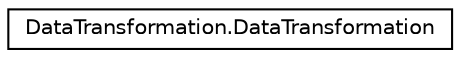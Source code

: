 digraph "Graphical Class Hierarchy"
{
  edge [fontname="Helvetica",fontsize="10",labelfontname="Helvetica",labelfontsize="10"];
  node [fontname="Helvetica",fontsize="10",shape=record];
  rankdir="LR";
  Node0 [label="DataTransformation.DataTransformation",height=0.2,width=0.4,color="black", fillcolor="white", style="filled",URL="$class_data_transformation_1_1_data_transformation.html"];
}
